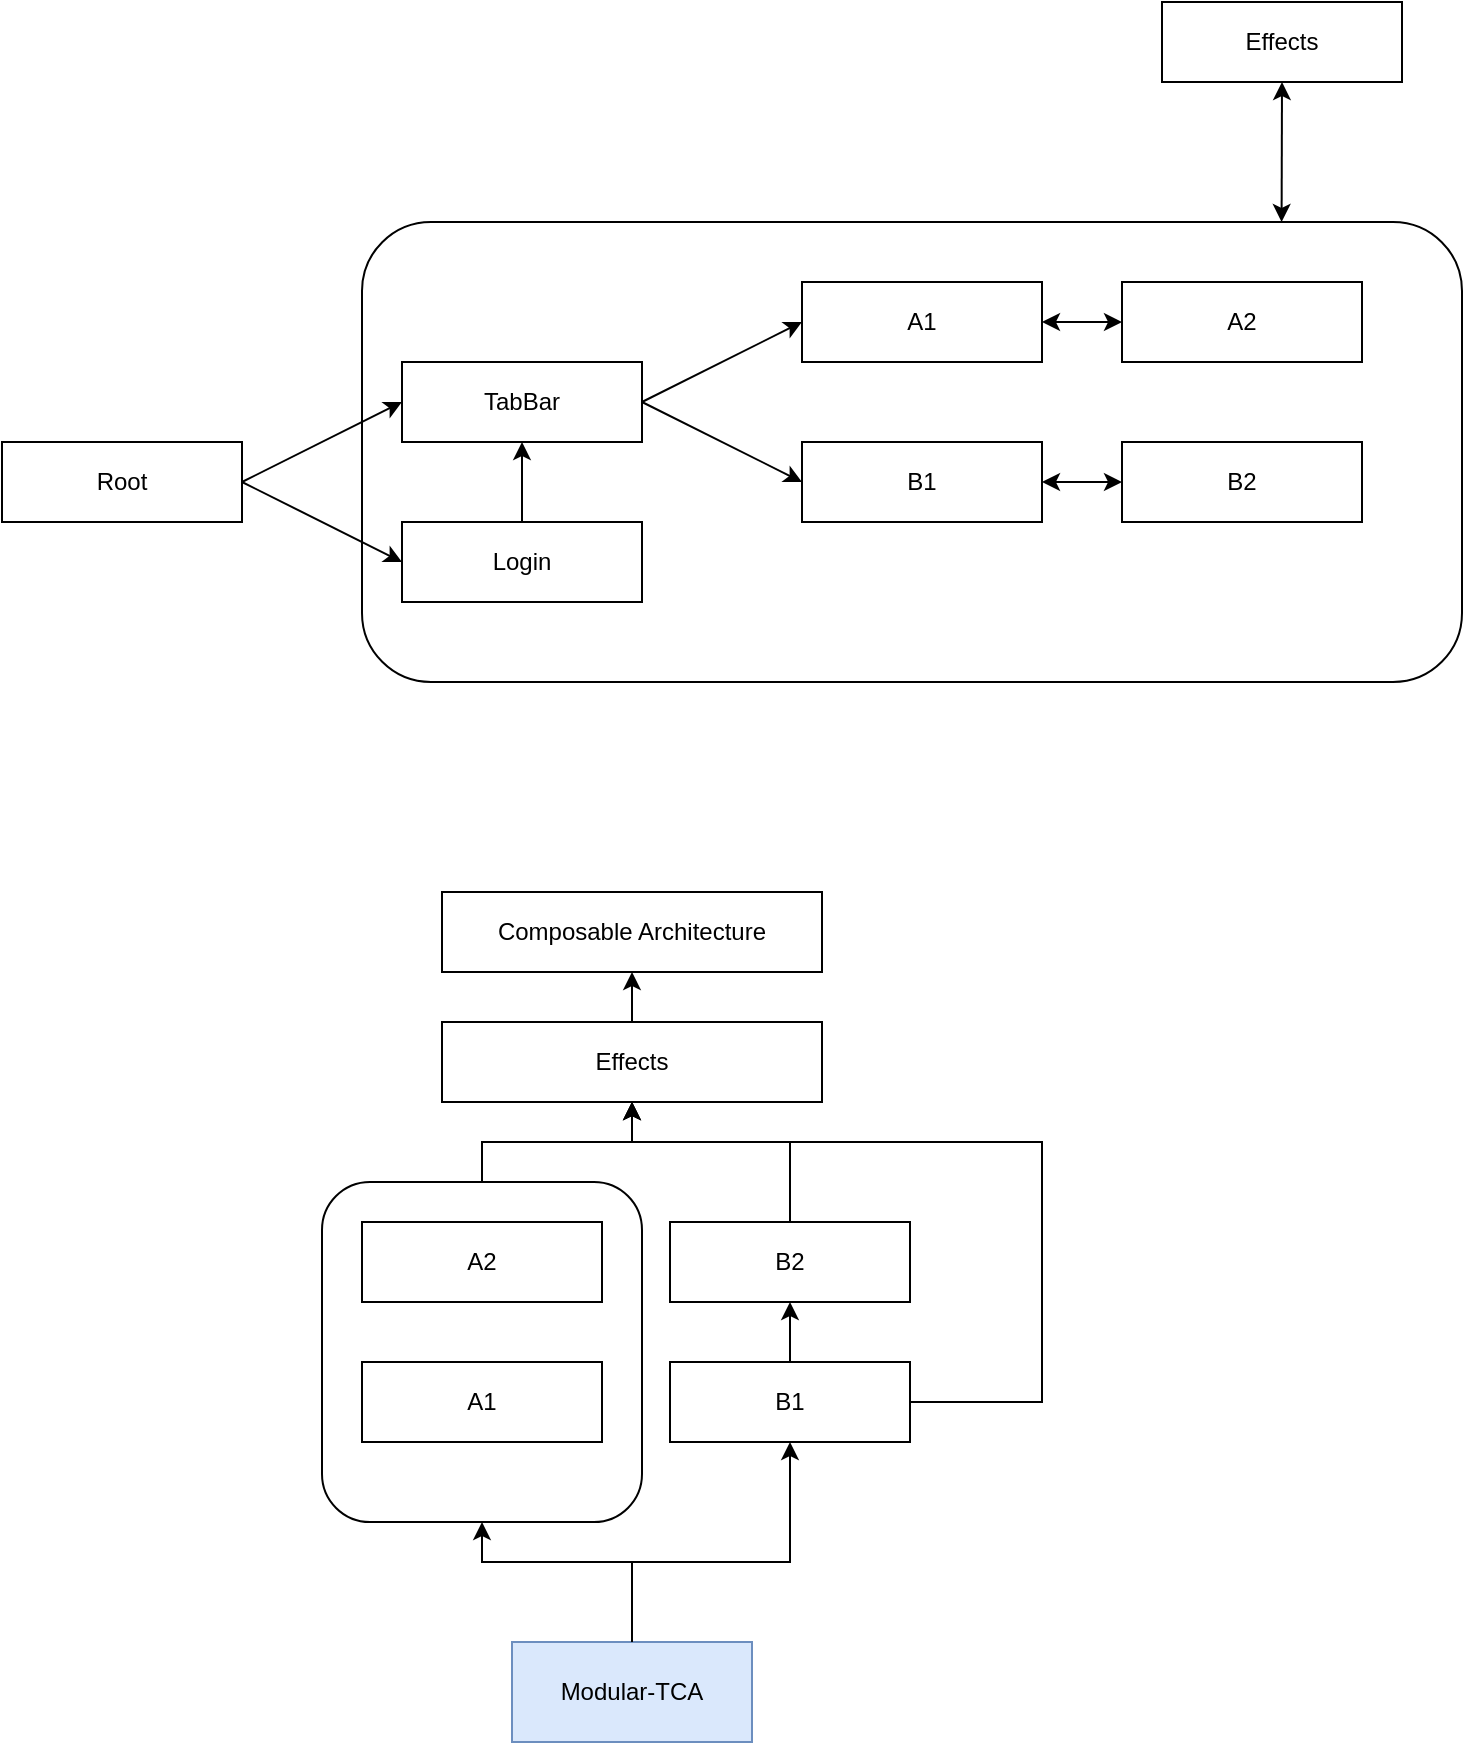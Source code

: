<mxfile version="16.1.2" type="device"><diagram id="kerlzy1wfuVpNQahi-RU" name="페이지-1"><mxGraphModel dx="1106" dy="852" grid="1" gridSize="10" guides="1" tooltips="1" connect="1" arrows="1" fold="1" page="1" pageScale="1" pageWidth="827" pageHeight="1169" math="0" shadow="0"><root><mxCell id="0"/><mxCell id="1" parent="0"/><mxCell id="2cbw5xFGH3O0wZry9b7u-35" value="" style="rounded=1;whiteSpace=wrap;html=1;" parent="1" vertex="1"><mxGeometry x="240" y="690" width="160" height="170" as="geometry"/></mxCell><mxCell id="2cbw5xFGH3O0wZry9b7u-21" value="" style="rounded=1;whiteSpace=wrap;html=1;" parent="1" vertex="1"><mxGeometry x="260" y="210" width="550" height="230" as="geometry"/></mxCell><mxCell id="2cbw5xFGH3O0wZry9b7u-2" value="Root" style="rounded=0;whiteSpace=wrap;html=1;" parent="1" vertex="1"><mxGeometry x="80" y="320" width="120" height="40" as="geometry"/></mxCell><mxCell id="2cbw5xFGH3O0wZry9b7u-3" value="TabBar" style="rounded=0;whiteSpace=wrap;html=1;" parent="1" vertex="1"><mxGeometry x="280" y="280" width="120" height="40" as="geometry"/></mxCell><mxCell id="2cbw5xFGH3O0wZry9b7u-4" value="Login" style="rounded=0;whiteSpace=wrap;html=1;" parent="1" vertex="1"><mxGeometry x="280" y="360" width="120" height="40" as="geometry"/></mxCell><mxCell id="2cbw5xFGH3O0wZry9b7u-5" value="A1" style="rounded=0;whiteSpace=wrap;html=1;" parent="1" vertex="1"><mxGeometry x="480" y="240" width="120" height="40" as="geometry"/></mxCell><mxCell id="2cbw5xFGH3O0wZry9b7u-6" value="A2" style="rounded=0;whiteSpace=wrap;html=1;" parent="1" vertex="1"><mxGeometry x="640" y="240" width="120" height="40" as="geometry"/></mxCell><mxCell id="2cbw5xFGH3O0wZry9b7u-7" value="B1" style="rounded=0;whiteSpace=wrap;html=1;" parent="1" vertex="1"><mxGeometry x="480" y="320" width="120" height="40" as="geometry"/></mxCell><mxCell id="2cbw5xFGH3O0wZry9b7u-8" value="B2" style="rounded=0;whiteSpace=wrap;html=1;" parent="1" vertex="1"><mxGeometry x="640" y="320" width="120" height="40" as="geometry"/></mxCell><mxCell id="2cbw5xFGH3O0wZry9b7u-9" value="" style="endArrow=classic;html=1;rounded=0;exitX=1;exitY=0.5;exitDx=0;exitDy=0;entryX=0;entryY=0.5;entryDx=0;entryDy=0;" parent="1" source="2cbw5xFGH3O0wZry9b7u-2" target="2cbw5xFGH3O0wZry9b7u-3" edge="1"><mxGeometry width="50" height="50" relative="1" as="geometry"><mxPoint x="390" y="460" as="sourcePoint"/><mxPoint x="440" y="410" as="targetPoint"/></mxGeometry></mxCell><mxCell id="2cbw5xFGH3O0wZry9b7u-11" value="" style="endArrow=classic;html=1;rounded=0;exitX=1;exitY=0.5;exitDx=0;exitDy=0;entryX=0;entryY=0.5;entryDx=0;entryDy=0;" parent="1" source="2cbw5xFGH3O0wZry9b7u-3" target="2cbw5xFGH3O0wZry9b7u-5" edge="1"><mxGeometry width="50" height="50" relative="1" as="geometry"><mxPoint x="210" y="350" as="sourcePoint"/><mxPoint x="290" y="310" as="targetPoint"/></mxGeometry></mxCell><mxCell id="2cbw5xFGH3O0wZry9b7u-13" value="" style="endArrow=classic;html=1;rounded=0;exitX=1;exitY=0.5;exitDx=0;exitDy=0;entryX=0;entryY=0.5;entryDx=0;entryDy=0;" parent="1" source="2cbw5xFGH3O0wZry9b7u-2" target="2cbw5xFGH3O0wZry9b7u-4" edge="1"><mxGeometry width="50" height="50" relative="1" as="geometry"><mxPoint x="390" y="460" as="sourcePoint"/><mxPoint x="440" y="410" as="targetPoint"/></mxGeometry></mxCell><mxCell id="2cbw5xFGH3O0wZry9b7u-14" value="" style="endArrow=classic;html=1;rounded=0;exitX=0.5;exitY=0;exitDx=0;exitDy=0;entryX=0.5;entryY=1;entryDx=0;entryDy=0;" parent="1" source="2cbw5xFGH3O0wZry9b7u-4" target="2cbw5xFGH3O0wZry9b7u-3" edge="1"><mxGeometry width="50" height="50" relative="1" as="geometry"><mxPoint x="210" y="350" as="sourcePoint"/><mxPoint x="290" y="390" as="targetPoint"/></mxGeometry></mxCell><mxCell id="2cbw5xFGH3O0wZry9b7u-15" value="" style="endArrow=classic;html=1;rounded=0;exitX=1;exitY=0.5;exitDx=0;exitDy=0;entryX=0;entryY=0.5;entryDx=0;entryDy=0;" parent="1" source="2cbw5xFGH3O0wZry9b7u-3" target="2cbw5xFGH3O0wZry9b7u-7" edge="1"><mxGeometry width="50" height="50" relative="1" as="geometry"><mxPoint x="220" y="360" as="sourcePoint"/><mxPoint x="300" y="400" as="targetPoint"/></mxGeometry></mxCell><mxCell id="2cbw5xFGH3O0wZry9b7u-18" value="" style="endArrow=classic;startArrow=classic;html=1;rounded=0;entryX=0;entryY=0.5;entryDx=0;entryDy=0;exitX=1;exitY=0.5;exitDx=0;exitDy=0;" parent="1" source="2cbw5xFGH3O0wZry9b7u-5" target="2cbw5xFGH3O0wZry9b7u-6" edge="1"><mxGeometry width="50" height="50" relative="1" as="geometry"><mxPoint x="390" y="460" as="sourcePoint"/><mxPoint x="440" y="410" as="targetPoint"/></mxGeometry></mxCell><mxCell id="2cbw5xFGH3O0wZry9b7u-19" value="" style="endArrow=classic;startArrow=classic;html=1;rounded=0;entryX=0;entryY=0.5;entryDx=0;entryDy=0;exitX=1;exitY=0.5;exitDx=0;exitDy=0;" parent="1" source="2cbw5xFGH3O0wZry9b7u-7" target="2cbw5xFGH3O0wZry9b7u-8" edge="1"><mxGeometry width="50" height="50" relative="1" as="geometry"><mxPoint x="610" y="270" as="sourcePoint"/><mxPoint x="650" y="270" as="targetPoint"/></mxGeometry></mxCell><mxCell id="2cbw5xFGH3O0wZry9b7u-20" value="Effects" style="rounded=0;whiteSpace=wrap;html=1;" parent="1" vertex="1"><mxGeometry x="660" y="100" width="120" height="40" as="geometry"/></mxCell><mxCell id="2cbw5xFGH3O0wZry9b7u-22" value="" style="endArrow=classic;startArrow=classic;html=1;rounded=0;exitX=0.836;exitY=0;exitDx=0;exitDy=0;entryX=0.5;entryY=1;entryDx=0;entryDy=0;exitPerimeter=0;" parent="1" source="2cbw5xFGH3O0wZry9b7u-21" target="2cbw5xFGH3O0wZry9b7u-20" edge="1"><mxGeometry width="50" height="50" relative="1" as="geometry"><mxPoint x="310" y="410" as="sourcePoint"/><mxPoint x="740" y="160" as="targetPoint"/></mxGeometry></mxCell><mxCell id="2cbw5xFGH3O0wZry9b7u-23" value="Composable Architecture" style="rounded=0;whiteSpace=wrap;html=1;" parent="1" vertex="1"><mxGeometry x="300" y="545" width="190" height="40" as="geometry"/></mxCell><mxCell id="2cbw5xFGH3O0wZry9b7u-24" value="Effects" style="rounded=0;whiteSpace=wrap;html=1;" parent="1" vertex="1"><mxGeometry x="300" y="610" width="190" height="40" as="geometry"/></mxCell><mxCell id="2cbw5xFGH3O0wZry9b7u-31" value="A2" style="rounded=0;whiteSpace=wrap;html=1;" parent="1" vertex="1"><mxGeometry x="260" y="710" width="120" height="40" as="geometry"/></mxCell><mxCell id="2cbw5xFGH3O0wZry9b7u-32" value="A1" style="rounded=0;whiteSpace=wrap;html=1;" parent="1" vertex="1"><mxGeometry x="260" y="780" width="120" height="40" as="geometry"/></mxCell><mxCell id="2cbw5xFGH3O0wZry9b7u-33" value="B2" style="rounded=0;whiteSpace=wrap;html=1;" parent="1" vertex="1"><mxGeometry x="414" y="710" width="120" height="40" as="geometry"/></mxCell><mxCell id="2cbw5xFGH3O0wZry9b7u-34" value="B1" style="rounded=0;whiteSpace=wrap;html=1;" parent="1" vertex="1"><mxGeometry x="414" y="780" width="120" height="40" as="geometry"/></mxCell><mxCell id="2cbw5xFGH3O0wZry9b7u-36" value="Modular-TCA" style="rounded=0;whiteSpace=wrap;html=1;fillColor=#dae8fc;strokeColor=#6c8ebf;" parent="1" vertex="1"><mxGeometry x="335" y="920" width="120" height="50" as="geometry"/></mxCell><mxCell id="2cbw5xFGH3O0wZry9b7u-38" value="" style="endArrow=classic;html=1;rounded=0;entryX=0.5;entryY=1;entryDx=0;entryDy=0;exitX=0.5;exitY=0;exitDx=0;exitDy=0;" parent="1" source="2cbw5xFGH3O0wZry9b7u-24" target="2cbw5xFGH3O0wZry9b7u-23" edge="1"><mxGeometry width="50" height="50" relative="1" as="geometry"><mxPoint x="370" y="730" as="sourcePoint"/><mxPoint x="420" y="680" as="targetPoint"/></mxGeometry></mxCell><mxCell id="2cbw5xFGH3O0wZry9b7u-39" value="" style="endArrow=classic;html=1;rounded=0;entryX=0.5;entryY=1;entryDx=0;entryDy=0;exitX=0.5;exitY=0;exitDx=0;exitDy=0;" parent="1" source="2cbw5xFGH3O0wZry9b7u-35" target="2cbw5xFGH3O0wZry9b7u-24" edge="1"><mxGeometry width="50" height="50" relative="1" as="geometry"><mxPoint x="405" y="620" as="sourcePoint"/><mxPoint x="405" y="595" as="targetPoint"/><Array as="points"><mxPoint x="320" y="670"/><mxPoint x="395" y="670"/></Array></mxGeometry></mxCell><mxCell id="2cbw5xFGH3O0wZry9b7u-40" value="" style="endArrow=classic;html=1;rounded=0;exitX=0.5;exitY=0;exitDx=0;exitDy=0;entryX=0.5;entryY=1;entryDx=0;entryDy=0;" parent="1" source="2cbw5xFGH3O0wZry9b7u-36" edge="1" target="2cbw5xFGH3O0wZry9b7u-35"><mxGeometry width="50" height="50" relative="1" as="geometry"><mxPoint x="415" y="630" as="sourcePoint"/><mxPoint x="395" y="840" as="targetPoint"/><Array as="points"><mxPoint x="395" y="880"/><mxPoint x="320" y="880"/></Array></mxGeometry></mxCell><mxCell id="-VdV0sJwLfGmnkdqOEdn-1" value="" style="endArrow=classic;html=1;rounded=0;exitX=0.5;exitY=0;exitDx=0;exitDy=0;entryX=0.5;entryY=1;entryDx=0;entryDy=0;" edge="1" parent="1" source="2cbw5xFGH3O0wZry9b7u-36" target="2cbw5xFGH3O0wZry9b7u-34"><mxGeometry width="50" height="50" relative="1" as="geometry"><mxPoint x="405" y="900" as="sourcePoint"/><mxPoint x="330" y="860" as="targetPoint"/><Array as="points"><mxPoint x="395" y="880"/><mxPoint x="474" y="880"/></Array></mxGeometry></mxCell><mxCell id="-VdV0sJwLfGmnkdqOEdn-2" value="" style="endArrow=classic;html=1;rounded=0;entryX=0.5;entryY=1;entryDx=0;entryDy=0;exitX=0.5;exitY=0;exitDx=0;exitDy=0;" edge="1" parent="1" source="2cbw5xFGH3O0wZry9b7u-34" target="2cbw5xFGH3O0wZry9b7u-33"><mxGeometry width="50" height="50" relative="1" as="geometry"><mxPoint x="390" y="820" as="sourcePoint"/><mxPoint x="440" y="770" as="targetPoint"/></mxGeometry></mxCell><mxCell id="-VdV0sJwLfGmnkdqOEdn-3" value="" style="endArrow=classic;html=1;rounded=0;exitX=1;exitY=0.5;exitDx=0;exitDy=0;entryX=0.5;entryY=1;entryDx=0;entryDy=0;" edge="1" parent="1" source="2cbw5xFGH3O0wZry9b7u-34" target="2cbw5xFGH3O0wZry9b7u-24"><mxGeometry width="50" height="50" relative="1" as="geometry"><mxPoint x="390" y="820" as="sourcePoint"/><mxPoint x="440" y="770" as="targetPoint"/><Array as="points"><mxPoint x="600" y="800"/><mxPoint x="600" y="670"/><mxPoint x="395" y="670"/></Array></mxGeometry></mxCell><mxCell id="-VdV0sJwLfGmnkdqOEdn-4" value="" style="endArrow=classic;html=1;rounded=0;entryX=0.5;entryY=1;entryDx=0;entryDy=0;exitX=0.5;exitY=0;exitDx=0;exitDy=0;" edge="1" parent="1" source="2cbw5xFGH3O0wZry9b7u-33" target="2cbw5xFGH3O0wZry9b7u-24"><mxGeometry width="50" height="50" relative="1" as="geometry"><mxPoint x="390" y="820" as="sourcePoint"/><mxPoint x="440" y="770" as="targetPoint"/><Array as="points"><mxPoint x="474" y="670"/><mxPoint x="395" y="670"/></Array></mxGeometry></mxCell></root></mxGraphModel></diagram></mxfile>